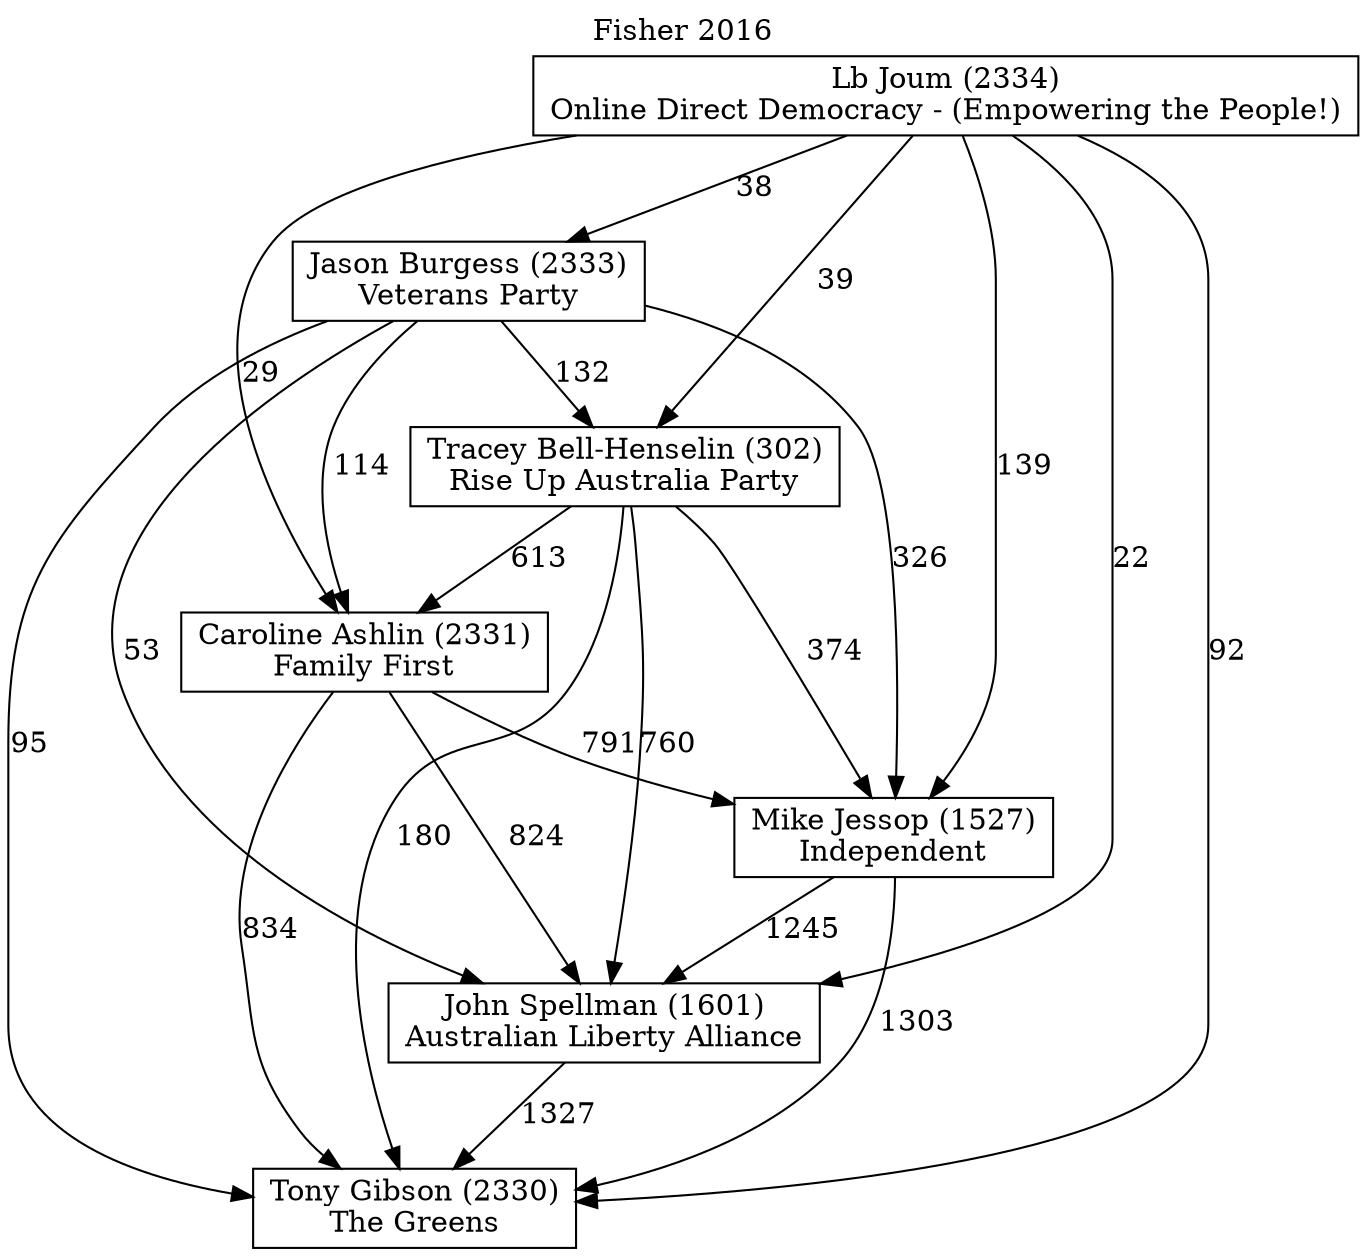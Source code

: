 // House preference flow
digraph "Tony Gibson (2330)_Fisher_2016" {
	graph [label="Fisher 2016" labelloc=t mclimit=10]
	node [shape=box]
	"Caroline Ashlin (2331)" [label="Caroline Ashlin (2331)
Family First"]
	"Mike Jessop (1527)" [label="Mike Jessop (1527)
Independent"]
	"Jason Burgess (2333)" [label="Jason Burgess (2333)
Veterans Party"]
	"Lb Joum (2334)" [label="Lb Joum (2334)
Online Direct Democracy - (Empowering the People!)"]
	"John Spellman (1601)" [label="John Spellman (1601)
Australian Liberty Alliance"]
	"Tony Gibson (2330)" [label="Tony Gibson (2330)
The Greens"]
	"Tracey Bell-Henselin (302)" [label="Tracey Bell-Henselin (302)
Rise Up Australia Party"]
	"Tracey Bell-Henselin (302)" -> "John Spellman (1601)" [label=760]
	"Lb Joum (2334)" -> "Jason Burgess (2333)" [label=38]
	"Lb Joum (2334)" -> "John Spellman (1601)" [label=22]
	"Jason Burgess (2333)" -> "Tracey Bell-Henselin (302)" [label=132]
	"Lb Joum (2334)" -> "Caroline Ashlin (2331)" [label=29]
	"Jason Burgess (2333)" -> "Caroline Ashlin (2331)" [label=114]
	"Jason Burgess (2333)" -> "Mike Jessop (1527)" [label=326]
	"Jason Burgess (2333)" -> "Tony Gibson (2330)" [label=95]
	"Caroline Ashlin (2331)" -> "Mike Jessop (1527)" [label=791]
	"Lb Joum (2334)" -> "Tracey Bell-Henselin (302)" [label=39]
	"John Spellman (1601)" -> "Tony Gibson (2330)" [label=1327]
	"Lb Joum (2334)" -> "Tony Gibson (2330)" [label=92]
	"Caroline Ashlin (2331)" -> "John Spellman (1601)" [label=824]
	"Tracey Bell-Henselin (302)" -> "Tony Gibson (2330)" [label=180]
	"Mike Jessop (1527)" -> "Tony Gibson (2330)" [label=1303]
	"Mike Jessop (1527)" -> "John Spellman (1601)" [label=1245]
	"Lb Joum (2334)" -> "Mike Jessop (1527)" [label=139]
	"Tracey Bell-Henselin (302)" -> "Caroline Ashlin (2331)" [label=613]
	"Jason Burgess (2333)" -> "John Spellman (1601)" [label=53]
	"Tracey Bell-Henselin (302)" -> "Mike Jessop (1527)" [label=374]
	"Caroline Ashlin (2331)" -> "Tony Gibson (2330)" [label=834]
}
